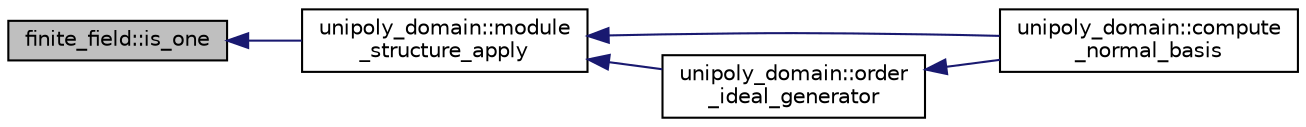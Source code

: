 digraph "finite_field::is_one"
{
  edge [fontname="Helvetica",fontsize="10",labelfontname="Helvetica",labelfontsize="10"];
  node [fontname="Helvetica",fontsize="10",shape=record];
  rankdir="LR";
  Node7683 [label="finite_field::is_one",height=0.2,width=0.4,color="black", fillcolor="grey75", style="filled", fontcolor="black"];
  Node7683 -> Node7684 [dir="back",color="midnightblue",fontsize="10",style="solid",fontname="Helvetica"];
  Node7684 [label="unipoly_domain::module\l_structure_apply",height=0.2,width=0.4,color="black", fillcolor="white", style="filled",URL="$da/d3c/classunipoly__domain.html#a770579859bb43cdd52c8cf42169272cd"];
  Node7684 -> Node7685 [dir="back",color="midnightblue",fontsize="10",style="solid",fontname="Helvetica"];
  Node7685 [label="unipoly_domain::compute\l_normal_basis",height=0.2,width=0.4,color="black", fillcolor="white", style="filled",URL="$da/d3c/classunipoly__domain.html#a799f3e7de9717b6c0b52dbc5305f3bf5"];
  Node7684 -> Node7686 [dir="back",color="midnightblue",fontsize="10",style="solid",fontname="Helvetica"];
  Node7686 [label="unipoly_domain::order\l_ideal_generator",height=0.2,width=0.4,color="black", fillcolor="white", style="filled",URL="$da/d3c/classunipoly__domain.html#a2610dcbc95a611ad0108a5b1b679dacb"];
  Node7686 -> Node7685 [dir="back",color="midnightblue",fontsize="10",style="solid",fontname="Helvetica"];
}
